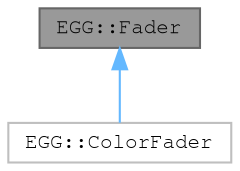 digraph "EGG::Fader"
{
 // LATEX_PDF_SIZE
  bgcolor="transparent";
  edge [fontname=FreeMono,fontsize=10,labelfontname=FreeMono,labelfontsize=10];
  node [fontname=FreeMono,fontsize=10,shape=box,height=0.2,width=0.4];
  Node1 [label="EGG::Fader",height=0.2,width=0.4,color="gray40", fillcolor="grey60", style="filled", fontcolor="black",tooltip=" "];
  Node1 -> Node2 [dir="back",color="steelblue1",style="solid"];
  Node2 [label="EGG::ColorFader",height=0.2,width=0.4,color="grey75", fillcolor="white", style="filled",URL="$class_e_g_g_1_1_color_fader.html",tooltip=" "];
}
